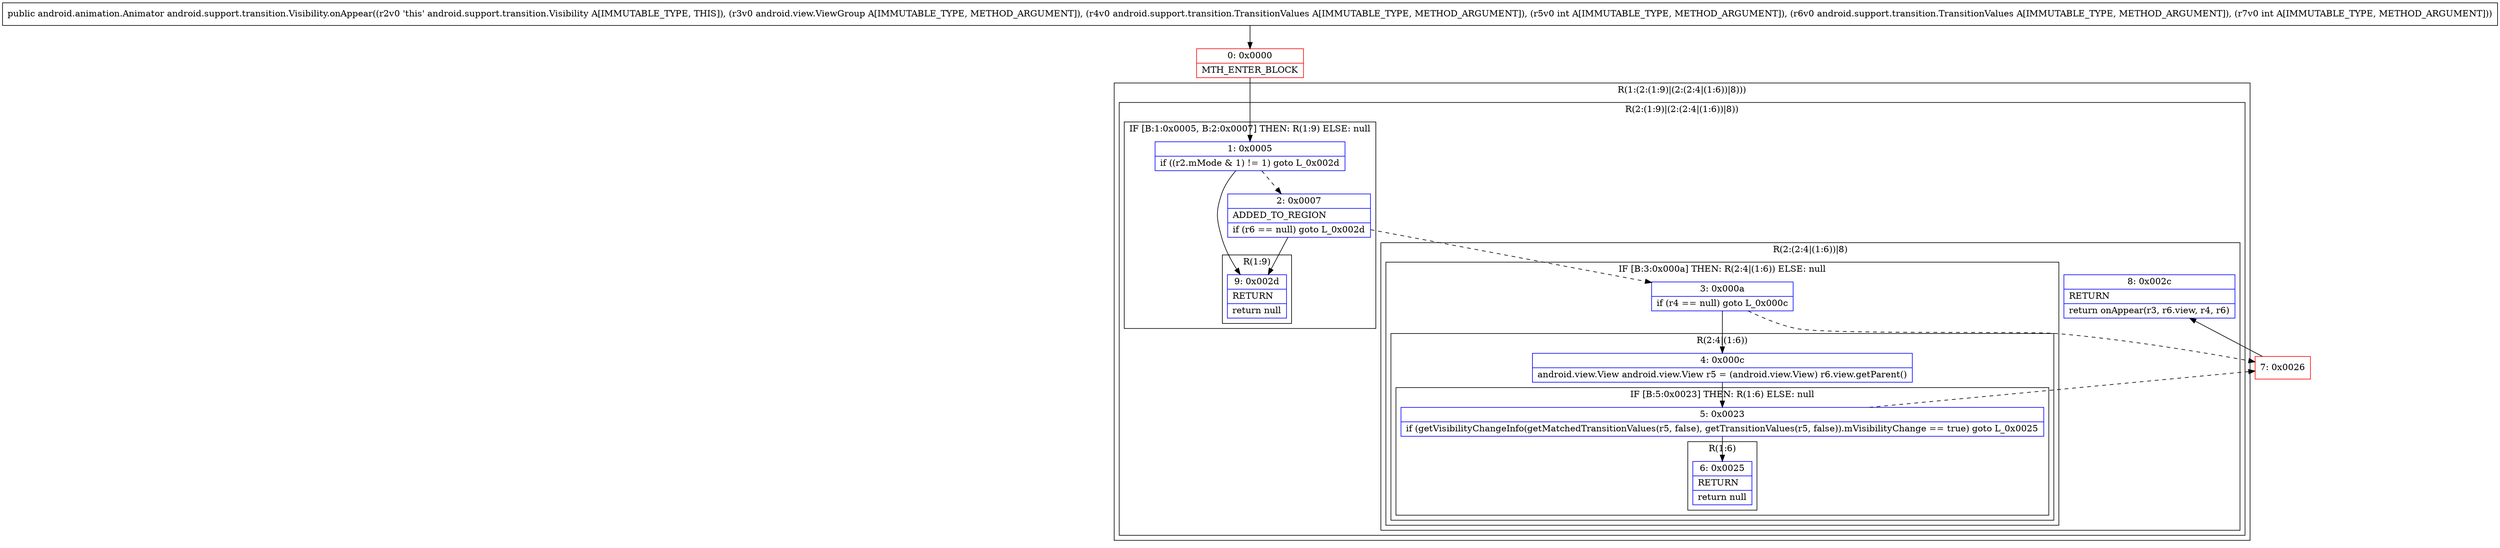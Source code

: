 digraph "CFG forandroid.support.transition.Visibility.onAppear(Landroid\/view\/ViewGroup;Landroid\/support\/transition\/TransitionValues;ILandroid\/support\/transition\/TransitionValues;I)Landroid\/animation\/Animator;" {
subgraph cluster_Region_873222893 {
label = "R(1:(2:(1:9)|(2:(2:4|(1:6))|8)))";
node [shape=record,color=blue];
subgraph cluster_Region_244077781 {
label = "R(2:(1:9)|(2:(2:4|(1:6))|8))";
node [shape=record,color=blue];
subgraph cluster_IfRegion_780974884 {
label = "IF [B:1:0x0005, B:2:0x0007] THEN: R(1:9) ELSE: null";
node [shape=record,color=blue];
Node_1 [shape=record,label="{1\:\ 0x0005|if ((r2.mMode & 1) != 1) goto L_0x002d\l}"];
Node_2 [shape=record,label="{2\:\ 0x0007|ADDED_TO_REGION\l|if (r6 == null) goto L_0x002d\l}"];
subgraph cluster_Region_1061117388 {
label = "R(1:9)";
node [shape=record,color=blue];
Node_9 [shape=record,label="{9\:\ 0x002d|RETURN\l|return null\l}"];
}
}
subgraph cluster_Region_1777527804 {
label = "R(2:(2:4|(1:6))|8)";
node [shape=record,color=blue];
subgraph cluster_IfRegion_95690987 {
label = "IF [B:3:0x000a] THEN: R(2:4|(1:6)) ELSE: null";
node [shape=record,color=blue];
Node_3 [shape=record,label="{3\:\ 0x000a|if (r4 == null) goto L_0x000c\l}"];
subgraph cluster_Region_1252288140 {
label = "R(2:4|(1:6))";
node [shape=record,color=blue];
Node_4 [shape=record,label="{4\:\ 0x000c|android.view.View android.view.View r5 = (android.view.View) r6.view.getParent()\l}"];
subgraph cluster_IfRegion_725349445 {
label = "IF [B:5:0x0023] THEN: R(1:6) ELSE: null";
node [shape=record,color=blue];
Node_5 [shape=record,label="{5\:\ 0x0023|if (getVisibilityChangeInfo(getMatchedTransitionValues(r5, false), getTransitionValues(r5, false)).mVisibilityChange == true) goto L_0x0025\l}"];
subgraph cluster_Region_1319829218 {
label = "R(1:6)";
node [shape=record,color=blue];
Node_6 [shape=record,label="{6\:\ 0x0025|RETURN\l|return null\l}"];
}
}
}
}
Node_8 [shape=record,label="{8\:\ 0x002c|RETURN\l|return onAppear(r3, r6.view, r4, r6)\l}"];
}
}
}
Node_0 [shape=record,color=red,label="{0\:\ 0x0000|MTH_ENTER_BLOCK\l}"];
Node_7 [shape=record,color=red,label="{7\:\ 0x0026}"];
MethodNode[shape=record,label="{public android.animation.Animator android.support.transition.Visibility.onAppear((r2v0 'this' android.support.transition.Visibility A[IMMUTABLE_TYPE, THIS]), (r3v0 android.view.ViewGroup A[IMMUTABLE_TYPE, METHOD_ARGUMENT]), (r4v0 android.support.transition.TransitionValues A[IMMUTABLE_TYPE, METHOD_ARGUMENT]), (r5v0 int A[IMMUTABLE_TYPE, METHOD_ARGUMENT]), (r6v0 android.support.transition.TransitionValues A[IMMUTABLE_TYPE, METHOD_ARGUMENT]), (r7v0 int A[IMMUTABLE_TYPE, METHOD_ARGUMENT])) }"];
MethodNode -> Node_0;
Node_1 -> Node_2[style=dashed];
Node_1 -> Node_9;
Node_2 -> Node_3[style=dashed];
Node_2 -> Node_9;
Node_3 -> Node_4;
Node_3 -> Node_7[style=dashed];
Node_4 -> Node_5;
Node_5 -> Node_6;
Node_5 -> Node_7[style=dashed];
Node_0 -> Node_1;
Node_7 -> Node_8;
}

